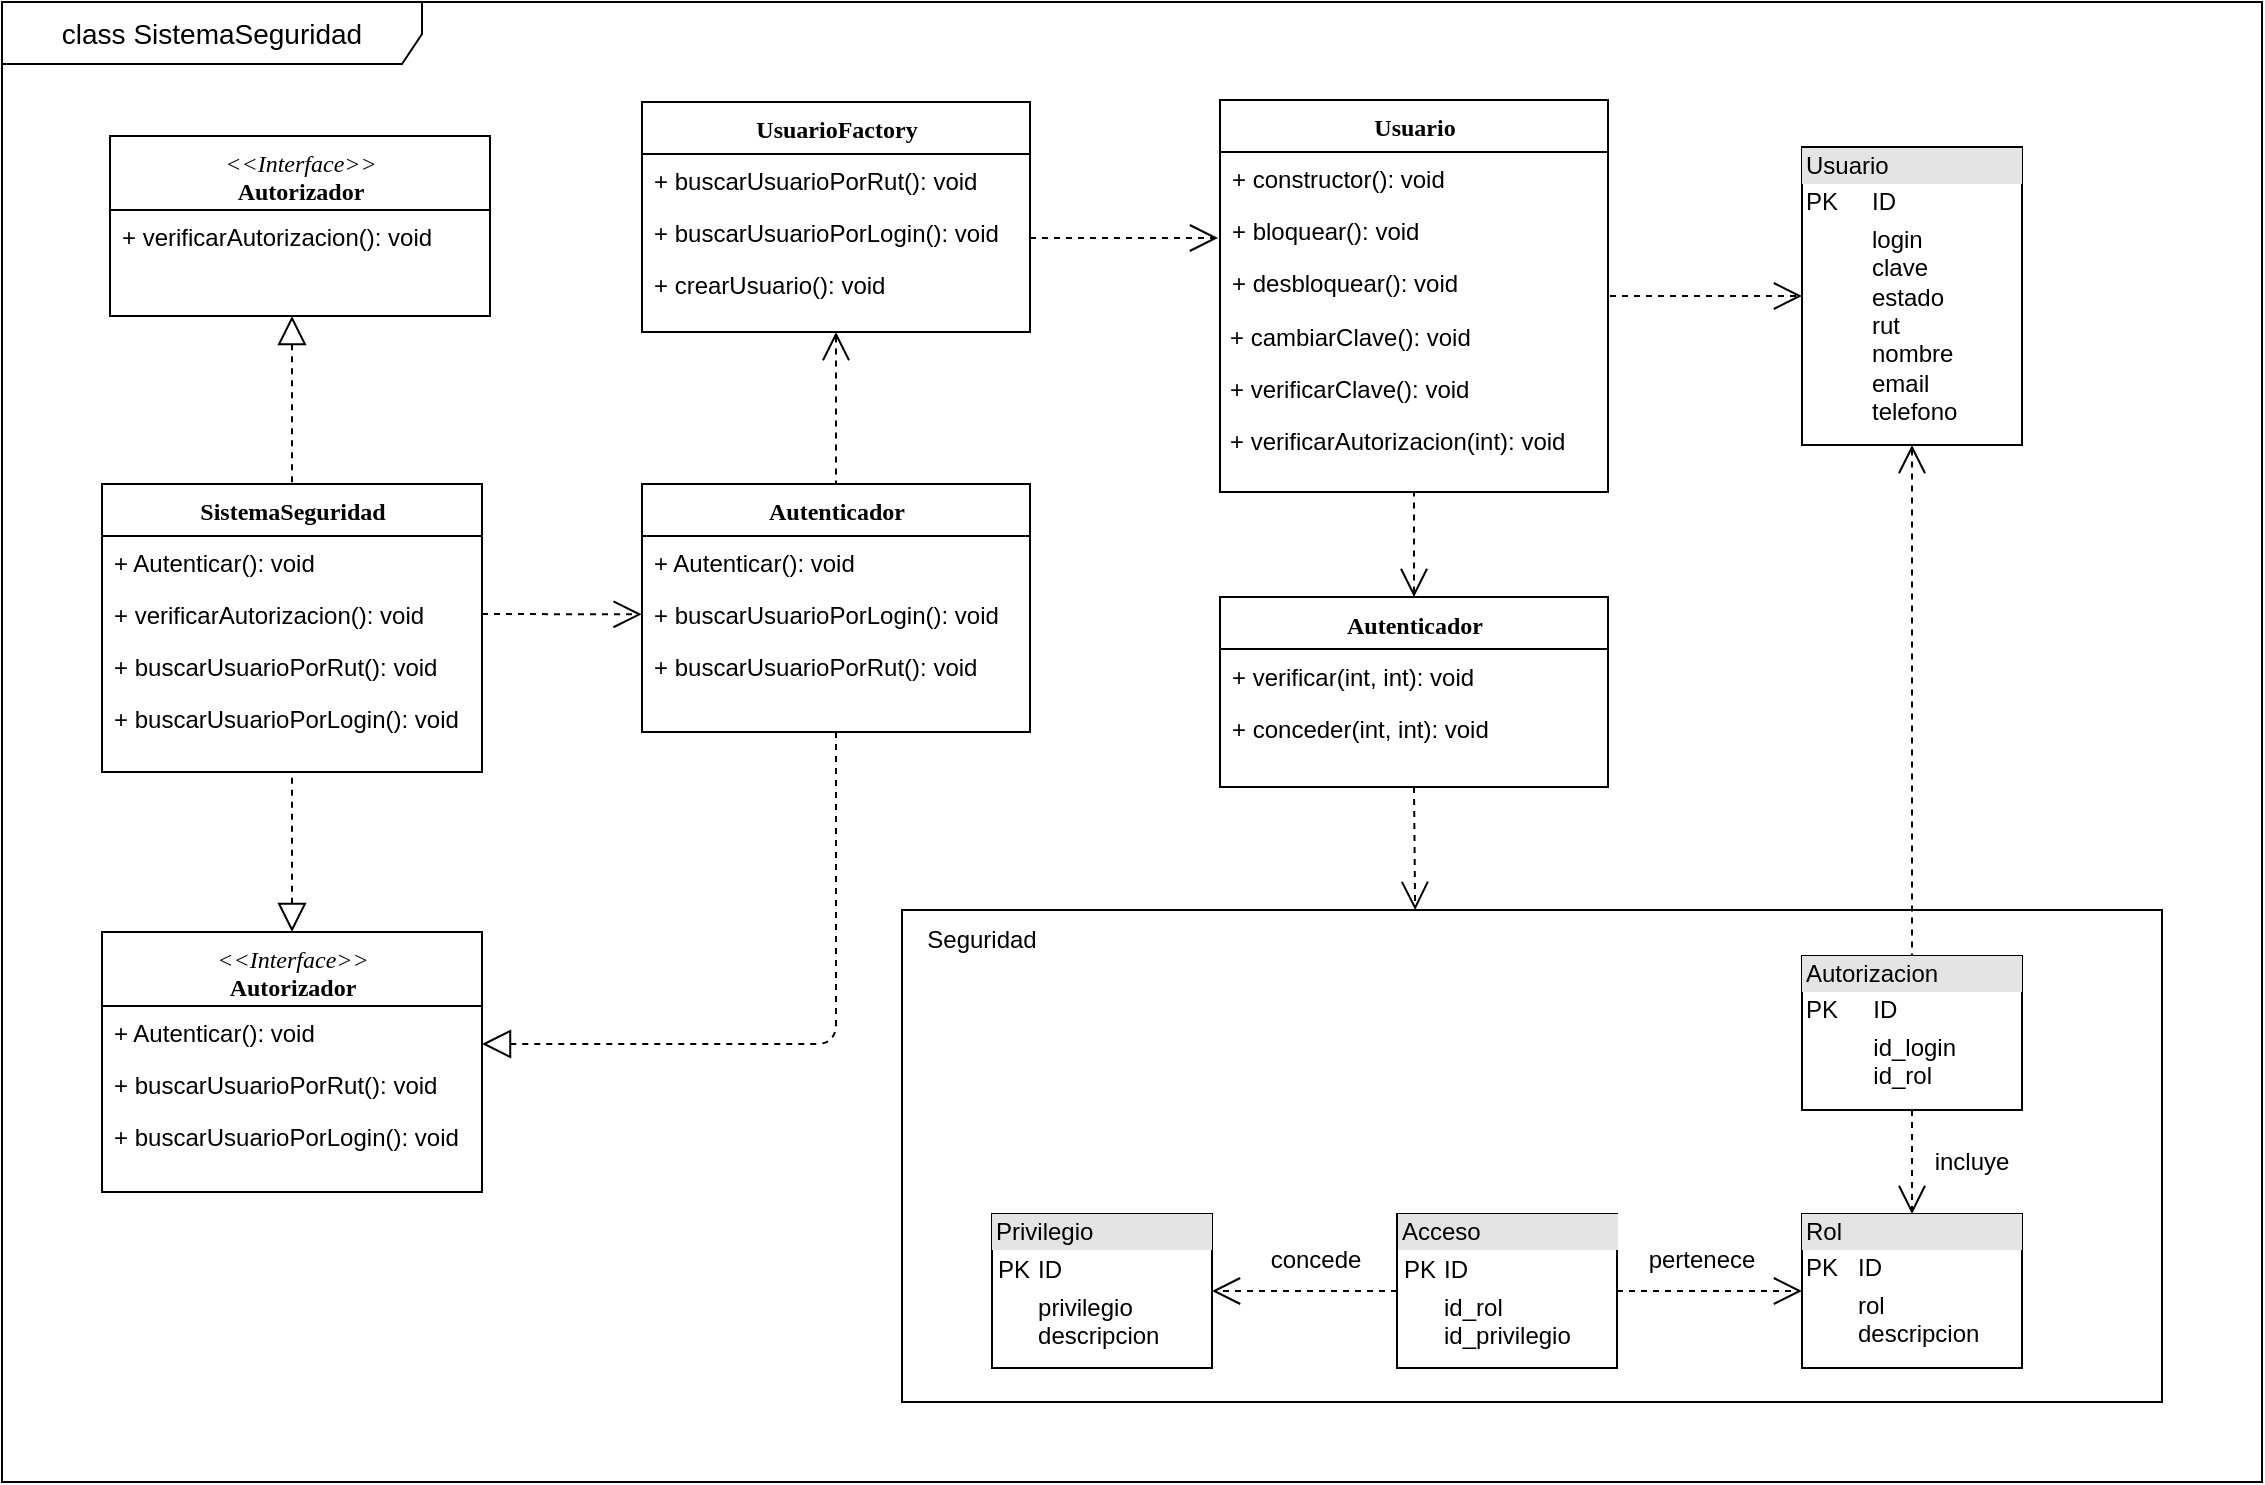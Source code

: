 <mxfile version="10.6.7" type="device"><diagram name="Page-1" id="9f46799a-70d6-7492-0946-bef42562c5a5"><mxGraphModel dx="1400" dy="672" grid="1" gridSize="10" guides="1" tooltips="1" connect="1" arrows="1" fold="1" page="1" pageScale="1" pageWidth="1100" pageHeight="850" background="#ffffff" math="0" shadow="0"><root><mxCell id="0"/><mxCell id="1" parent="0"/><mxCell id="cr2dzZ2lCvJzbGRZRUUi-4" value="" style="rounded=0;whiteSpace=wrap;html=1;" parent="1" vertex="1"><mxGeometry x="450" y="464" width="630" height="246" as="geometry"/></mxCell><mxCell id="GkAajKtFIGLuhse4K5WX-2" value="&lt;font style=&quot;font-size: 14px&quot;&gt;class SistemaSeguridad&lt;/font&gt;" style="shape=umlFrame;whiteSpace=wrap;html=1;width=210;height=31;" parent="1" vertex="1"><mxGeometry y="10" width="1130" height="740" as="geometry"/></mxCell><mxCell id="78961159f06e98e8-17" value="UsuarioFactory" style="swimlane;html=1;fontStyle=1;align=center;verticalAlign=top;childLayout=stackLayout;horizontal=1;startSize=26;horizontalStack=0;resizeParent=1;resizeLast=0;collapsible=1;marginBottom=0;swimlaneFillColor=#ffffff;rounded=0;shadow=0;comic=0;labelBackgroundColor=none;strokeColor=#000000;strokeWidth=1;fillColor=none;fontFamily=Verdana;fontSize=12;fontColor=#000000;" parent="1" vertex="1"><mxGeometry x="320" y="60" width="194" height="115" as="geometry"/></mxCell><mxCell id="bjt41eAJjumM9TxY2FZ1-11" value="+ buscarUsuarioPorRut(): void" style="text;html=1;strokeColor=none;fillColor=none;align=left;verticalAlign=top;spacingLeft=4;spacingRight=4;whiteSpace=wrap;overflow=hidden;rotatable=0;points=[[0,0.5],[1,0.5]];portConstraint=eastwest;" parent="78961159f06e98e8-17" vertex="1"><mxGeometry y="26" width="194" height="26" as="geometry"/></mxCell><mxCell id="bjt41eAJjumM9TxY2FZ1-12" value="+ buscarUsuarioPorLogin(): void" style="text;html=1;strokeColor=none;fillColor=none;align=left;verticalAlign=top;spacingLeft=4;spacingRight=4;whiteSpace=wrap;overflow=hidden;rotatable=0;points=[[0,0.5],[1,0.5]];portConstraint=eastwest;" parent="78961159f06e98e8-17" vertex="1"><mxGeometry y="52" width="194" height="26" as="geometry"/></mxCell><mxCell id="bjt41eAJjumM9TxY2FZ1-13" value="+ crearUsuario(): void" style="text;html=1;strokeColor=none;fillColor=none;align=left;verticalAlign=top;spacingLeft=4;spacingRight=4;whiteSpace=wrap;overflow=hidden;rotatable=0;points=[[0,0.5],[1,0.5]];portConstraint=eastwest;" parent="78961159f06e98e8-17" vertex="1"><mxGeometry y="78" width="194" height="26" as="geometry"/></mxCell><mxCell id="78961159f06e98e8-69" value="Autenticador" style="swimlane;html=1;fontStyle=1;align=center;verticalAlign=top;childLayout=stackLayout;horizontal=1;startSize=26;horizontalStack=0;resizeParent=1;resizeLast=0;collapsible=1;marginBottom=0;swimlaneFillColor=#ffffff;rounded=0;shadow=0;comic=0;labelBackgroundColor=none;strokeColor=#000000;strokeWidth=1;fillColor=none;fontFamily=Verdana;fontSize=12;fontColor=#000000;" parent="1" vertex="1"><mxGeometry x="320" y="251" width="194" height="124" as="geometry"/></mxCell><mxCell id="bjt41eAJjumM9TxY2FZ1-14" value="+ Autenticar(): void" style="text;html=1;strokeColor=none;fillColor=none;align=left;verticalAlign=top;spacingLeft=4;spacingRight=4;whiteSpace=wrap;overflow=hidden;rotatable=0;points=[[0,0.5],[1,0.5]];portConstraint=eastwest;" parent="78961159f06e98e8-69" vertex="1"><mxGeometry y="26" width="194" height="26" as="geometry"/></mxCell><mxCell id="bjt41eAJjumM9TxY2FZ1-16" value="+ buscarUsuarioPorLogin(): void" style="text;html=1;strokeColor=none;fillColor=none;align=left;verticalAlign=top;spacingLeft=4;spacingRight=4;whiteSpace=wrap;overflow=hidden;rotatable=0;points=[[0,0.5],[1,0.5]];portConstraint=eastwest;" parent="78961159f06e98e8-69" vertex="1"><mxGeometry y="52" width="194" height="26" as="geometry"/></mxCell><mxCell id="bjt41eAJjumM9TxY2FZ1-15" value="+ buscarUsuarioPorRut(): void" style="text;html=1;strokeColor=none;fillColor=none;align=left;verticalAlign=top;spacingLeft=4;spacingRight=4;whiteSpace=wrap;overflow=hidden;rotatable=0;points=[[0,0.5],[1,0.5]];portConstraint=eastwest;" parent="78961159f06e98e8-69" vertex="1"><mxGeometry y="78" width="194" height="26" as="geometry"/></mxCell><mxCell id="ipyEARP5-KEgsoyCmI8W-5" value="SistemaSeguridad" style="swimlane;html=1;fontStyle=1;align=center;verticalAlign=top;childLayout=stackLayout;horizontal=1;startSize=26;horizontalStack=0;resizeParent=1;resizeLast=0;collapsible=1;marginBottom=0;swimlaneFillColor=#ffffff;rounded=0;shadow=0;comic=0;labelBackgroundColor=none;strokeColor=#000000;strokeWidth=1;fillColor=none;fontFamily=Verdana;fontSize=12;fontColor=#000000;" parent="1" vertex="1"><mxGeometry x="50" y="251" width="190" height="144" as="geometry"/></mxCell><mxCell id="ipyEARP5-KEgsoyCmI8W-6" value="+ Autenticar(): void" style="text;html=1;strokeColor=none;fillColor=none;align=left;verticalAlign=top;spacingLeft=4;spacingRight=4;whiteSpace=wrap;overflow=hidden;rotatable=0;points=[[0,0.5],[1,0.5]];portConstraint=eastwest;" parent="ipyEARP5-KEgsoyCmI8W-5" vertex="1"><mxGeometry y="26" width="190" height="26" as="geometry"/></mxCell><mxCell id="ipyEARP5-KEgsoyCmI8W-7" value="+ verificarAutorizacion(): void" style="text;html=1;strokeColor=none;fillColor=none;align=left;verticalAlign=top;spacingLeft=4;spacingRight=4;whiteSpace=wrap;overflow=hidden;rotatable=0;points=[[0,0.5],[1,0.5]];portConstraint=eastwest;" parent="ipyEARP5-KEgsoyCmI8W-5" vertex="1"><mxGeometry y="52" width="190" height="26" as="geometry"/></mxCell><mxCell id="ipyEARP5-KEgsoyCmI8W-8" value="+ buscarUsuarioPorRut(): void" style="text;html=1;strokeColor=none;fillColor=none;align=left;verticalAlign=top;spacingLeft=4;spacingRight=4;whiteSpace=wrap;overflow=hidden;rotatable=0;points=[[0,0.5],[1,0.5]];portConstraint=eastwest;" parent="ipyEARP5-KEgsoyCmI8W-5" vertex="1"><mxGeometry y="78" width="190" height="26" as="geometry"/></mxCell><mxCell id="ipyEARP5-KEgsoyCmI8W-10" value="+ buscarUsuarioPorLogin(): void" style="text;html=1;strokeColor=none;fillColor=none;align=left;verticalAlign=top;spacingLeft=4;spacingRight=4;whiteSpace=wrap;overflow=hidden;rotatable=0;points=[[0,0.5],[1,0.5]];portConstraint=eastwest;" parent="1" vertex="1"><mxGeometry x="50" y="355" width="190" height="26" as="geometry"/></mxCell><mxCell id="ipyEARP5-KEgsoyCmI8W-11" value="&lt;i style=&quot;font-weight: normal&quot;&gt;&lt;font style=&quot;font-size: 12px&quot;&gt;&amp;lt;&amp;lt;Interface&amp;gt;&amp;gt;&lt;/font&gt;&lt;/i&gt;&lt;br&gt;Autorizador" style="swimlane;html=1;fontStyle=1;align=center;verticalAlign=top;childLayout=stackLayout;horizontal=1;startSize=37;horizontalStack=0;resizeParent=1;resizeLast=0;collapsible=1;marginBottom=0;swimlaneFillColor=#ffffff;rounded=0;shadow=0;comic=0;labelBackgroundColor=none;strokeColor=#000000;strokeWidth=1;fillColor=none;fontFamily=Verdana;fontSize=12;fontColor=#000000;" parent="1" vertex="1"><mxGeometry x="50" y="475" width="190" height="130" as="geometry"/></mxCell><mxCell id="bjt41eAJjumM9TxY2FZ1-3" value="+ Autenticar(): void" style="text;html=1;strokeColor=none;fillColor=none;align=left;verticalAlign=top;spacingLeft=4;spacingRight=4;whiteSpace=wrap;overflow=hidden;rotatable=0;points=[[0,0.5],[1,0.5]];portConstraint=eastwest;" parent="ipyEARP5-KEgsoyCmI8W-11" vertex="1"><mxGeometry y="37" width="190" height="26" as="geometry"/></mxCell><mxCell id="bjt41eAJjumM9TxY2FZ1-5" value="+ buscarUsuarioPorRut(): void" style="text;html=1;strokeColor=none;fillColor=none;align=left;verticalAlign=top;spacingLeft=4;spacingRight=4;whiteSpace=wrap;overflow=hidden;rotatable=0;points=[[0,0.5],[1,0.5]];portConstraint=eastwest;" parent="ipyEARP5-KEgsoyCmI8W-11" vertex="1"><mxGeometry y="63" width="190" height="26" as="geometry"/></mxCell><mxCell id="bjt41eAJjumM9TxY2FZ1-6" value="+ buscarUsuarioPorLogin(): void" style="text;html=1;strokeColor=none;fillColor=none;align=left;verticalAlign=top;spacingLeft=4;spacingRight=4;whiteSpace=wrap;overflow=hidden;rotatable=0;points=[[0,0.5],[1,0.5]];portConstraint=eastwest;" parent="ipyEARP5-KEgsoyCmI8W-11" vertex="1"><mxGeometry y="89" width="190" height="26" as="geometry"/></mxCell><mxCell id="ipyEARP5-KEgsoyCmI8W-20" value="" style="endArrow=none;html=1;exitX=1;exitY=0.5;exitDx=0;exitDy=0;endSize=6;endFill=0;startArrow=block;startFill=0;startSize=12;dashed=1;entryX=0.5;entryY=1;entryDx=0;entryDy=0;" parent="1" target="78961159f06e98e8-69" edge="1"><mxGeometry width="50" height="50" relative="1" as="geometry"><mxPoint x="240" y="531" as="sourcePoint"/><mxPoint x="400" y="404" as="targetPoint"/><Array as="points"><mxPoint x="417" y="531"/></Array></mxGeometry></mxCell><mxCell id="ipyEARP5-KEgsoyCmI8W-22" value="" style="endArrow=none;html=1;dashed=1;exitX=0.5;exitY=1;exitDx=0;exitDy=0;entryX=0.5;entryY=0;entryDx=0;entryDy=0;startArrow=open;startFill=0;startSize=12;" parent="1" source="78961159f06e98e8-17" target="78961159f06e98e8-69" edge="1"><mxGeometry width="50" height="50" relative="1" as="geometry"><mxPoint x="510" y="68" as="sourcePoint"/><mxPoint x="560" y="18" as="targetPoint"/></mxGeometry></mxCell><mxCell id="ipyEARP5-KEgsoyCmI8W-25" value="&lt;div style=&quot;box-sizing: border-box ; width: 100% ; background: #e4e4e4 ; padding: 2px&quot;&gt;Usuario&lt;/div&gt;&lt;table style=&quot;width: 100% ; font-size: 1em&quot; cellpadding=&quot;2&quot; cellspacing=&quot;0&quot;&gt;&lt;tbody&gt;&lt;tr&gt;&lt;td&gt;PK&lt;/td&gt;&lt;td&gt;ID&lt;/td&gt;&lt;/tr&gt;&lt;tr&gt;&lt;td&gt;&lt;br&gt;&lt;/td&gt;&lt;td&gt;login&lt;br&gt;clave&lt;br&gt;estado&lt;br&gt;rut&lt;br&gt;nombre&lt;br&gt;email&lt;br&gt;telefono&lt;br&gt;&lt;/td&gt;&lt;/tr&gt;&lt;/tbody&gt;&lt;/table&gt;" style="verticalAlign=top;align=left;overflow=fill;html=1;" parent="1" vertex="1"><mxGeometry x="900" y="82.5" width="110" height="149" as="geometry"/></mxCell><mxCell id="ipyEARP5-KEgsoyCmI8W-32" value="" style="endArrow=none;html=1;dashed=1;startArrow=open;startFill=0;startSize=12;exitX=0.5;exitY=1;exitDx=0;exitDy=0;entryX=0.5;entryY=0;entryDx=0;entryDy=0;" parent="1" source="ipyEARP5-KEgsoyCmI8W-25" target="bjt41eAJjumM9TxY2FZ1-28" edge="1"><mxGeometry width="50" height="50" relative="1" as="geometry"><mxPoint x="954" y="242" as="sourcePoint"/><mxPoint x="954" y="291" as="targetPoint"/></mxGeometry></mxCell><mxCell id="ipyEARP5-KEgsoyCmI8W-34" value="" style="endArrow=open;html=1;dashed=1;exitX=1;exitY=0.5;exitDx=0;exitDy=0;entryX=0;entryY=0.5;entryDx=0;entryDy=0;startArrow=none;startFill=0;endFill=0;startSize=6;endSize=12;" parent="1" source="ipyEARP5-KEgsoyCmI8W-7" edge="1"><mxGeometry width="50" height="50" relative="1" as="geometry"><mxPoint x="240" y="349" as="sourcePoint"/><mxPoint x="319.833" y="316.167" as="targetPoint"/></mxGeometry></mxCell><mxCell id="bjt41eAJjumM9TxY2FZ1-1" value="&lt;i style=&quot;font-weight: normal&quot;&gt;&lt;font style=&quot;font-size: 12px&quot;&gt;&amp;lt;&amp;lt;Interface&amp;gt;&amp;gt;&lt;/font&gt;&lt;/i&gt;&lt;br&gt;Autorizador" style="swimlane;html=1;fontStyle=1;align=center;verticalAlign=top;childLayout=stackLayout;horizontal=1;startSize=37;horizontalStack=0;resizeParent=1;resizeLast=0;collapsible=1;marginBottom=0;swimlaneFillColor=#ffffff;rounded=0;shadow=0;comic=0;labelBackgroundColor=none;strokeColor=#000000;strokeWidth=1;fillColor=none;fontFamily=Verdana;fontSize=12;fontColor=#000000;" parent="1" vertex="1"><mxGeometry x="54" y="77" width="190" height="90" as="geometry"/></mxCell><mxCell id="bjt41eAJjumM9TxY2FZ1-2" value="+ verificarAutorizacion(): void" style="text;html=1;strokeColor=none;fillColor=none;align=left;verticalAlign=top;spacingLeft=4;spacingRight=4;whiteSpace=wrap;overflow=hidden;rotatable=0;points=[[0,0.5],[1,0.5]];portConstraint=eastwest;" parent="bjt41eAJjumM9TxY2FZ1-1" vertex="1"><mxGeometry y="37" width="190" height="26" as="geometry"/></mxCell><mxCell id="bjt41eAJjumM9TxY2FZ1-7" value="" style="endArrow=none;html=1;dashed=1;entryX=0.5;entryY=0;entryDx=0;entryDy=0;startArrow=block;startFill=0;startSize=12;" parent="1" target="ipyEARP5-KEgsoyCmI8W-5" edge="1"><mxGeometry width="50" height="50" relative="1" as="geometry"><mxPoint x="145" y="167" as="sourcePoint"/><mxPoint x="410" y="267" as="targetPoint"/></mxGeometry></mxCell><mxCell id="bjt41eAJjumM9TxY2FZ1-8" value="" style="endArrow=none;html=1;dashed=1;entryX=0.5;entryY=1;entryDx=0;entryDy=0;startArrow=block;startFill=0;startSize=12;exitX=0.5;exitY=0;exitDx=0;exitDy=0;" parent="1" source="ipyEARP5-KEgsoyCmI8W-11" target="ipyEARP5-KEgsoyCmI8W-5" edge="1"><mxGeometry width="50" height="50" relative="1" as="geometry"><mxPoint x="155" y="177" as="sourcePoint"/><mxPoint x="155" y="267" as="targetPoint"/></mxGeometry></mxCell><mxCell id="bjt41eAJjumM9TxY2FZ1-17" value="Usuario" style="swimlane;html=1;fontStyle=1;align=center;verticalAlign=top;childLayout=stackLayout;horizontal=1;startSize=26;horizontalStack=0;resizeParent=1;resizeLast=0;collapsible=1;marginBottom=0;swimlaneFillColor=#ffffff;rounded=0;shadow=0;comic=0;labelBackgroundColor=none;strokeColor=#000000;strokeWidth=1;fillColor=none;fontFamily=Verdana;fontSize=12;fontColor=#000000;" parent="1" vertex="1"><mxGeometry x="609" y="59" width="194" height="196" as="geometry"/></mxCell><mxCell id="bjt41eAJjumM9TxY2FZ1-18" value="+ constructor(): void" style="text;html=1;strokeColor=none;fillColor=none;align=left;verticalAlign=top;spacingLeft=4;spacingRight=4;whiteSpace=wrap;overflow=hidden;rotatable=0;points=[[0,0.5],[1,0.5]];portConstraint=eastwest;" parent="bjt41eAJjumM9TxY2FZ1-17" vertex="1"><mxGeometry y="26" width="194" height="26" as="geometry"/></mxCell><mxCell id="bjt41eAJjumM9TxY2FZ1-19" value="+ bloquear(): void" style="text;html=1;strokeColor=none;fillColor=none;align=left;verticalAlign=top;spacingLeft=4;spacingRight=4;whiteSpace=wrap;overflow=hidden;rotatable=0;points=[[0,0.5],[1,0.5]];portConstraint=eastwest;" parent="bjt41eAJjumM9TxY2FZ1-17" vertex="1"><mxGeometry y="52" width="194" height="26" as="geometry"/></mxCell><mxCell id="bjt41eAJjumM9TxY2FZ1-20" value="+ desbloquear(): void" style="text;html=1;strokeColor=none;fillColor=none;align=left;verticalAlign=top;spacingLeft=4;spacingRight=4;whiteSpace=wrap;overflow=hidden;rotatable=0;points=[[0,0.5],[1,0.5]];portConstraint=eastwest;" parent="bjt41eAJjumM9TxY2FZ1-17" vertex="1"><mxGeometry y="78" width="194" height="26" as="geometry"/></mxCell><mxCell id="bjt41eAJjumM9TxY2FZ1-21" value="+ cambiarClave(): void" style="text;html=1;strokeColor=none;fillColor=none;align=left;verticalAlign=top;spacingLeft=4;spacingRight=4;whiteSpace=wrap;overflow=hidden;rotatable=0;points=[[0,0.5],[1,0.5]];portConstraint=eastwest;" parent="1" vertex="1"><mxGeometry x="608" y="164" width="194" height="26" as="geometry"/></mxCell><mxCell id="bjt41eAJjumM9TxY2FZ1-22" value="+ verificarClave(): void" style="text;html=1;strokeColor=none;fillColor=none;align=left;verticalAlign=top;spacingLeft=4;spacingRight=4;whiteSpace=wrap;overflow=hidden;rotatable=0;points=[[0,0.5],[1,0.5]];portConstraint=eastwest;" parent="1" vertex="1"><mxGeometry x="608" y="190" width="194" height="26" as="geometry"/></mxCell><mxCell id="bjt41eAJjumM9TxY2FZ1-23" value="+ verificarAutorizacion(int): void" style="text;html=1;strokeColor=none;fillColor=none;align=left;verticalAlign=top;spacingLeft=4;spacingRight=4;whiteSpace=wrap;overflow=hidden;rotatable=0;points=[[0,0.5],[1,0.5]];portConstraint=eastwest;" parent="1" vertex="1"><mxGeometry x="608" y="216" width="194" height="26" as="geometry"/></mxCell><mxCell id="bjt41eAJjumM9TxY2FZ1-24" value="Autenticador" style="swimlane;html=1;fontStyle=1;align=center;verticalAlign=top;childLayout=stackLayout;horizontal=1;startSize=26;horizontalStack=0;resizeParent=1;resizeLast=0;collapsible=1;marginBottom=0;swimlaneFillColor=#ffffff;rounded=0;shadow=0;comic=0;labelBackgroundColor=none;strokeColor=#000000;strokeWidth=1;fillColor=none;fontFamily=Verdana;fontSize=12;fontColor=#000000;" parent="1" vertex="1"><mxGeometry x="609" y="307.5" width="194" height="95" as="geometry"/></mxCell><mxCell id="bjt41eAJjumM9TxY2FZ1-25" value="+ verificar(int, int): void" style="text;html=1;strokeColor=none;fillColor=none;align=left;verticalAlign=top;spacingLeft=4;spacingRight=4;whiteSpace=wrap;overflow=hidden;rotatable=0;points=[[0,0.5],[1,0.5]];portConstraint=eastwest;" parent="bjt41eAJjumM9TxY2FZ1-24" vertex="1"><mxGeometry y="26" width="194" height="26" as="geometry"/></mxCell><mxCell id="bjt41eAJjumM9TxY2FZ1-26" value="+ conceder(int, int): void" style="text;html=1;strokeColor=none;fillColor=none;align=left;verticalAlign=top;spacingLeft=4;spacingRight=4;whiteSpace=wrap;overflow=hidden;rotatable=0;points=[[0,0.5],[1,0.5]];portConstraint=eastwest;" parent="bjt41eAJjumM9TxY2FZ1-24" vertex="1"><mxGeometry y="52" width="194" height="26" as="geometry"/></mxCell><mxCell id="bjt41eAJjumM9TxY2FZ1-28" value="&lt;div style=&quot;box-sizing: border-box ; width: 100% ; background: #e4e4e4 ; padding: 2px&quot;&gt;Autorizacion&lt;/div&gt;&lt;table style=&quot;width: 100% ; font-size: 1em&quot; cellpadding=&quot;2&quot; cellspacing=&quot;0&quot;&gt;&lt;tbody&gt;&lt;tr&gt;&lt;td&gt;PK&lt;/td&gt;&lt;td&gt;ID&lt;/td&gt;&lt;/tr&gt;&lt;tr&gt;&lt;td&gt;&lt;br&gt;&lt;/td&gt;&lt;td&gt;id_login&lt;br&gt;id_rol&lt;/td&gt;&lt;/tr&gt;&lt;tr&gt;&lt;td&gt;&lt;/td&gt;&lt;td&gt;&lt;br&gt;&lt;/td&gt;&lt;/tr&gt;&lt;/tbody&gt;&lt;/table&gt;" style="verticalAlign=top;align=left;overflow=fill;html=1;" parent="1" vertex="1"><mxGeometry x="900" y="487" width="110" height="77" as="geometry"/></mxCell><mxCell id="cr2dzZ2lCvJzbGRZRUUi-1" value="" style="endArrow=none;html=1;dashed=1;exitX=0.5;exitY=0;exitDx=0;exitDy=0;entryX=0.5;entryY=1;entryDx=0;entryDy=0;startArrow=open;startFill=0;startSize=12;" parent="1" source="bjt41eAJjumM9TxY2FZ1-24" target="bjt41eAJjumM9TxY2FZ1-17" edge="1"><mxGeometry width="50" height="50" relative="1" as="geometry"><mxPoint x="463" y="185" as="sourcePoint"/><mxPoint x="463" y="261" as="targetPoint"/></mxGeometry></mxCell><mxCell id="cr2dzZ2lCvJzbGRZRUUi-3" value="" style="endArrow=open;html=1;dashed=1;endFill=0;startSize=6;endSize=12;" parent="1" edge="1"><mxGeometry width="50" height="50" relative="1" as="geometry"><mxPoint x="514" y="128" as="sourcePoint"/><mxPoint x="608" y="128" as="targetPoint"/></mxGeometry></mxCell><mxCell id="cr2dzZ2lCvJzbGRZRUUi-5" value="Seguridad" style="text;html=1;strokeColor=none;fillColor=none;align=center;verticalAlign=middle;whiteSpace=wrap;rounded=0;" parent="1" vertex="1"><mxGeometry x="450" y="469" width="80" height="20" as="geometry"/></mxCell><mxCell id="cr2dzZ2lCvJzbGRZRUUi-6" value="&lt;div style=&quot;box-sizing: border-box ; width: 100% ; background: #e4e4e4 ; padding: 2px&quot;&gt;Rol&lt;/div&gt;&lt;table style=&quot;width: 100% ; font-size: 1em&quot; cellpadding=&quot;2&quot; cellspacing=&quot;0&quot;&gt;&lt;tbody&gt;&lt;tr&gt;&lt;td&gt;PK&lt;/td&gt;&lt;td&gt;ID&lt;/td&gt;&lt;/tr&gt;&lt;tr&gt;&lt;td&gt;&lt;br&gt;&lt;/td&gt;&lt;td&gt;rol&lt;br&gt;descripcion&lt;/td&gt;&lt;/tr&gt;&lt;tr&gt;&lt;td&gt;&lt;/td&gt;&lt;td&gt;&lt;br&gt;&lt;/td&gt;&lt;/tr&gt;&lt;/tbody&gt;&lt;/table&gt;" style="verticalAlign=top;align=left;overflow=fill;html=1;" parent="1" vertex="1"><mxGeometry x="900" y="616" width="110" height="77" as="geometry"/></mxCell><mxCell id="cr2dzZ2lCvJzbGRZRUUi-7" value="&lt;div style=&quot;box-sizing: border-box ; width: 100% ; background: #e4e4e4 ; padding: 2px&quot;&gt;Acceso&lt;/div&gt;&lt;table&gt;&lt;tbody&gt;&lt;tr&gt;&lt;td&gt;PK&lt;/td&gt;&lt;td&gt;ID&lt;/td&gt;&lt;/tr&gt;&lt;tr&gt;&lt;td&gt;&lt;br&gt;&lt;/td&gt;&lt;td&gt;id_rol&lt;br&gt;id_privilegio&lt;/td&gt;&lt;/tr&gt;&lt;tr&gt;&lt;td&gt;&lt;br&gt;&lt;/td&gt;&lt;/tr&gt;&lt;/tbody&gt;&lt;/table&gt;" style="verticalAlign=top;align=left;overflow=fill;html=1;" parent="1" vertex="1"><mxGeometry x="697.5" y="616" width="110" height="77" as="geometry"/></mxCell><mxCell id="cr2dzZ2lCvJzbGRZRUUi-8" value="&lt;div style=&quot;box-sizing: border-box ; width: 100% ; background: #e4e4e4 ; padding: 2px&quot;&gt;Privilegio&lt;/div&gt;&lt;table&gt;&lt;tbody&gt;&lt;tr&gt;&lt;td&gt;PK&lt;/td&gt;&lt;td&gt;ID&lt;/td&gt;&lt;/tr&gt;&lt;tr&gt;&lt;td&gt;&lt;br&gt;&lt;/td&gt;&lt;td&gt;privilegio&lt;br&gt;descripcion&lt;/td&gt;&lt;/tr&gt;&lt;tr&gt;&lt;td&gt;&lt;br&gt;&lt;/td&gt;&lt;/tr&gt;&lt;/tbody&gt;&lt;/table&gt;" style="verticalAlign=top;align=left;overflow=fill;html=1;" parent="1" vertex="1"><mxGeometry x="495" y="616" width="110" height="77" as="geometry"/></mxCell><mxCell id="cr2dzZ2lCvJzbGRZRUUi-11" value="" style="endArrow=open;html=1;entryX=0;entryY=0.5;entryDx=0;entryDy=0;dashed=1;endFill=0;startSize=6;endSize=12;exitX=1;exitY=0.5;exitDx=0;exitDy=0;" parent="1" source="cr2dzZ2lCvJzbGRZRUUi-7" target="cr2dzZ2lCvJzbGRZRUUi-6" edge="1"><mxGeometry width="50" height="50" relative="1" as="geometry"><mxPoint x="807.5" y="657.276" as="sourcePoint"/><mxPoint x="884.513" y="657.403" as="targetPoint"/></mxGeometry></mxCell><mxCell id="cr2dzZ2lCvJzbGRZRUUi-12" value="" style="endArrow=open;html=1;entryX=1;entryY=0.5;entryDx=0;entryDy=0;dashed=1;endFill=0;startSize=6;endSize=12;exitX=0;exitY=0.5;exitDx=0;exitDy=0;" parent="1" source="cr2dzZ2lCvJzbGRZRUUi-7" target="cr2dzZ2lCvJzbGRZRUUi-8" edge="1"><mxGeometry width="50" height="50" relative="1" as="geometry"><mxPoint x="817.207" y="664.793" as="sourcePoint"/><mxPoint x="910.31" y="664.793" as="targetPoint"/></mxGeometry></mxCell><mxCell id="cr2dzZ2lCvJzbGRZRUUi-13" value="" style="endArrow=open;html=1;entryX=0.5;entryY=0;entryDx=0;entryDy=0;dashed=1;endFill=0;startSize=6;endSize=12;exitX=0.5;exitY=1;exitDx=0;exitDy=0;" parent="1" source="bjt41eAJjumM9TxY2FZ1-28" target="cr2dzZ2lCvJzbGRZRUUi-6" edge="1"><mxGeometry width="50" height="50" relative="1" as="geometry"><mxPoint x="827.207" y="674.793" as="sourcePoint"/><mxPoint x="920.31" y="674.793" as="targetPoint"/></mxGeometry></mxCell><mxCell id="cr2dzZ2lCvJzbGRZRUUi-14" value="pertenece" style="text;html=1;strokeColor=none;fillColor=none;align=center;verticalAlign=middle;whiteSpace=wrap;rounded=0;" parent="1" vertex="1"><mxGeometry x="820" y="629" width="60" height="20" as="geometry"/></mxCell><mxCell id="cr2dzZ2lCvJzbGRZRUUi-15" value="incluye" style="text;html=1;strokeColor=none;fillColor=none;align=center;verticalAlign=middle;whiteSpace=wrap;rounded=0;" parent="1" vertex="1"><mxGeometry x="955" y="580" width="60" height="20" as="geometry"/></mxCell><mxCell id="cr2dzZ2lCvJzbGRZRUUi-16" value="concede" style="text;html=1;strokeColor=none;fillColor=none;align=center;verticalAlign=middle;whiteSpace=wrap;rounded=0;" parent="1" vertex="1"><mxGeometry x="627" y="629" width="60" height="20" as="geometry"/></mxCell><mxCell id="cr2dzZ2lCvJzbGRZRUUi-17" value="" style="endArrow=open;html=1;entryX=0.609;entryY=0.614;entryDx=0;entryDy=0;dashed=1;endFill=0;startSize=6;endSize=12;exitX=0.5;exitY=1;exitDx=0;exitDy=0;entryPerimeter=0;" parent="1" source="bjt41eAJjumM9TxY2FZ1-24" edge="1"><mxGeometry width="50" height="50" relative="1" as="geometry"><mxPoint x="983.529" y="573.647" as="sourcePoint"/><mxPoint x="706.571" y="464" as="targetPoint"/></mxGeometry></mxCell><mxCell id="bdNXAVwnf3O2EZoYfu1t-2" value="" style="endArrow=open;html=1;dashed=1;endFill=0;startSize=6;endSize=12;" edge="1" parent="1"><mxGeometry width="50" height="50" relative="1" as="geometry"><mxPoint x="804" y="157" as="sourcePoint"/><mxPoint x="900" y="157" as="targetPoint"/></mxGeometry></mxCell></root></mxGraphModel></diagram></mxfile>